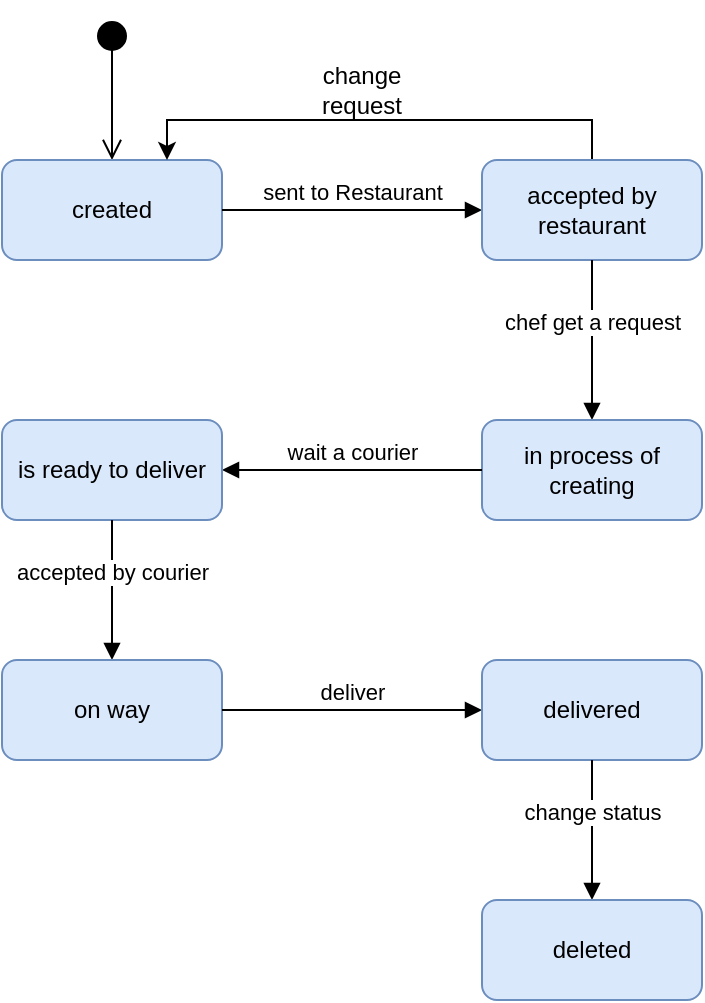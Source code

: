<mxfile version="24.4.11" type="device">
  <diagram name="Страница — 1" id="OQxyb24Iu2K1_3lWsZ0d">
    <mxGraphModel dx="1194" dy="797" grid="1" gridSize="10" guides="1" tooltips="1" connect="1" arrows="1" fold="1" page="1" pageScale="1" pageWidth="827" pageHeight="1169" math="0" shadow="0">
      <root>
        <mxCell id="0" />
        <mxCell id="1" parent="0" />
        <mxCell id="9xGVXGDwaGtkBZ3YLltQ-2" value="" style="html=1;verticalAlign=bottom;startArrow=circle;startFill=1;endArrow=open;startSize=6;endSize=8;curved=0;rounded=0;entryX=0.5;entryY=0;entryDx=0;entryDy=0;" edge="1" parent="1" target="9xGVXGDwaGtkBZ3YLltQ-3">
          <mxGeometry width="80" relative="1" as="geometry">
            <mxPoint x="245" y="40" as="sourcePoint" />
            <mxPoint x="170" y="120" as="targetPoint" />
          </mxGeometry>
        </mxCell>
        <mxCell id="9xGVXGDwaGtkBZ3YLltQ-3" value="created" style="html=1;whiteSpace=wrap;fillColor=#dae8fc;strokeColor=#6c8ebf;rounded=1;glass=0;" vertex="1" parent="1">
          <mxGeometry x="190" y="110" width="110" height="50" as="geometry" />
        </mxCell>
        <mxCell id="9xGVXGDwaGtkBZ3YLltQ-4" value="sent to Restaurant" style="html=1;verticalAlign=bottom;endArrow=block;curved=0;rounded=0;exitX=1;exitY=0.5;exitDx=0;exitDy=0;entryX=0;entryY=0.5;entryDx=0;entryDy=0;" edge="1" parent="1" source="9xGVXGDwaGtkBZ3YLltQ-3" target="9xGVXGDwaGtkBZ3YLltQ-5">
          <mxGeometry width="80" relative="1" as="geometry">
            <mxPoint x="370" y="300" as="sourcePoint" />
            <mxPoint x="430" y="135" as="targetPoint" />
          </mxGeometry>
        </mxCell>
        <mxCell id="9xGVXGDwaGtkBZ3YLltQ-17" style="edgeStyle=orthogonalEdgeStyle;rounded=0;orthogonalLoop=1;jettySize=auto;html=1;exitX=0.5;exitY=0;exitDx=0;exitDy=0;entryX=0.75;entryY=0;entryDx=0;entryDy=0;" edge="1" parent="1" source="9xGVXGDwaGtkBZ3YLltQ-5" target="9xGVXGDwaGtkBZ3YLltQ-3">
          <mxGeometry relative="1" as="geometry" />
        </mxCell>
        <mxCell id="9xGVXGDwaGtkBZ3YLltQ-5" value="accepted by restaurant" style="html=1;whiteSpace=wrap;fillColor=#dae8fc;strokeColor=#6c8ebf;rounded=1;glass=0;" vertex="1" parent="1">
          <mxGeometry x="430" y="110" width="110" height="50" as="geometry" />
        </mxCell>
        <mxCell id="9xGVXGDwaGtkBZ3YLltQ-6" value="chef get a request" style="html=1;verticalAlign=bottom;endArrow=block;curved=0;rounded=0;exitX=0.5;exitY=1;exitDx=0;exitDy=0;" edge="1" parent="1" source="9xGVXGDwaGtkBZ3YLltQ-5">
          <mxGeometry width="80" relative="1" as="geometry">
            <mxPoint x="370" y="300" as="sourcePoint" />
            <mxPoint x="485" y="240" as="targetPoint" />
          </mxGeometry>
        </mxCell>
        <mxCell id="9xGVXGDwaGtkBZ3YLltQ-7" value="in process of creating" style="html=1;whiteSpace=wrap;fillColor=#dae8fc;strokeColor=#6c8ebf;rounded=1;glass=0;" vertex="1" parent="1">
          <mxGeometry x="430" y="240" width="110" height="50" as="geometry" />
        </mxCell>
        <mxCell id="9xGVXGDwaGtkBZ3YLltQ-8" value="wait a courier" style="html=1;verticalAlign=bottom;endArrow=block;curved=0;rounded=0;exitX=0;exitY=0.5;exitDx=0;exitDy=0;entryX=1;entryY=0.5;entryDx=0;entryDy=0;" edge="1" parent="1" source="9xGVXGDwaGtkBZ3YLltQ-7" target="9xGVXGDwaGtkBZ3YLltQ-9">
          <mxGeometry width="80" relative="1" as="geometry">
            <mxPoint x="370" y="300" as="sourcePoint" />
            <mxPoint x="340" y="265" as="targetPoint" />
          </mxGeometry>
        </mxCell>
        <mxCell id="9xGVXGDwaGtkBZ3YLltQ-9" value="is ready to deliver" style="html=1;whiteSpace=wrap;fillColor=#dae8fc;strokeColor=#6c8ebf;rounded=1;glass=0;" vertex="1" parent="1">
          <mxGeometry x="190" y="240" width="110" height="50" as="geometry" />
        </mxCell>
        <mxCell id="9xGVXGDwaGtkBZ3YLltQ-10" value="accepted by courier" style="html=1;verticalAlign=bottom;endArrow=block;curved=0;rounded=0;exitX=0.5;exitY=1;exitDx=0;exitDy=0;entryX=0.5;entryY=0;entryDx=0;entryDy=0;" edge="1" parent="1" source="9xGVXGDwaGtkBZ3YLltQ-9" target="9xGVXGDwaGtkBZ3YLltQ-11">
          <mxGeometry width="80" relative="1" as="geometry">
            <mxPoint x="370" y="300" as="sourcePoint" />
            <mxPoint x="280" y="340" as="targetPoint" />
          </mxGeometry>
        </mxCell>
        <mxCell id="9xGVXGDwaGtkBZ3YLltQ-11" value="on way" style="html=1;whiteSpace=wrap;fillColor=#dae8fc;strokeColor=#6c8ebf;rounded=1;glass=0;" vertex="1" parent="1">
          <mxGeometry x="190" y="360" width="110" height="50" as="geometry" />
        </mxCell>
        <mxCell id="9xGVXGDwaGtkBZ3YLltQ-12" value="deliver" style="html=1;verticalAlign=bottom;endArrow=block;curved=0;rounded=0;exitX=1;exitY=0.5;exitDx=0;exitDy=0;entryX=0;entryY=0.5;entryDx=0;entryDy=0;" edge="1" parent="1" source="9xGVXGDwaGtkBZ3YLltQ-11" target="9xGVXGDwaGtkBZ3YLltQ-13">
          <mxGeometry width="80" relative="1" as="geometry">
            <mxPoint x="370" y="300" as="sourcePoint" />
            <mxPoint x="390" y="380" as="targetPoint" />
          </mxGeometry>
        </mxCell>
        <mxCell id="9xGVXGDwaGtkBZ3YLltQ-13" value="delivered" style="html=1;whiteSpace=wrap;fillColor=#dae8fc;strokeColor=#6c8ebf;rounded=1;glass=0;" vertex="1" parent="1">
          <mxGeometry x="430" y="360" width="110" height="50" as="geometry" />
        </mxCell>
        <mxCell id="9xGVXGDwaGtkBZ3YLltQ-14" value="change status" style="html=1;verticalAlign=bottom;endArrow=block;curved=0;rounded=0;exitX=0.5;exitY=1;exitDx=0;exitDy=0;entryX=0.5;entryY=0;entryDx=0;entryDy=0;" edge="1" parent="1" source="9xGVXGDwaGtkBZ3YLltQ-13" target="9xGVXGDwaGtkBZ3YLltQ-15">
          <mxGeometry width="80" relative="1" as="geometry">
            <mxPoint x="370" y="370" as="sourcePoint" />
            <mxPoint x="485" y="490" as="targetPoint" />
          </mxGeometry>
        </mxCell>
        <mxCell id="9xGVXGDwaGtkBZ3YLltQ-15" value="deleted" style="html=1;whiteSpace=wrap;fillColor=#dae8fc;strokeColor=#6c8ebf;rounded=1;glass=0;" vertex="1" parent="1">
          <mxGeometry x="430" y="480" width="110" height="50" as="geometry" />
        </mxCell>
        <mxCell id="9xGVXGDwaGtkBZ3YLltQ-18" value="change request" style="text;html=1;align=center;verticalAlign=middle;whiteSpace=wrap;rounded=0;" vertex="1" parent="1">
          <mxGeometry x="340" y="60" width="60" height="30" as="geometry" />
        </mxCell>
      </root>
    </mxGraphModel>
  </diagram>
</mxfile>
